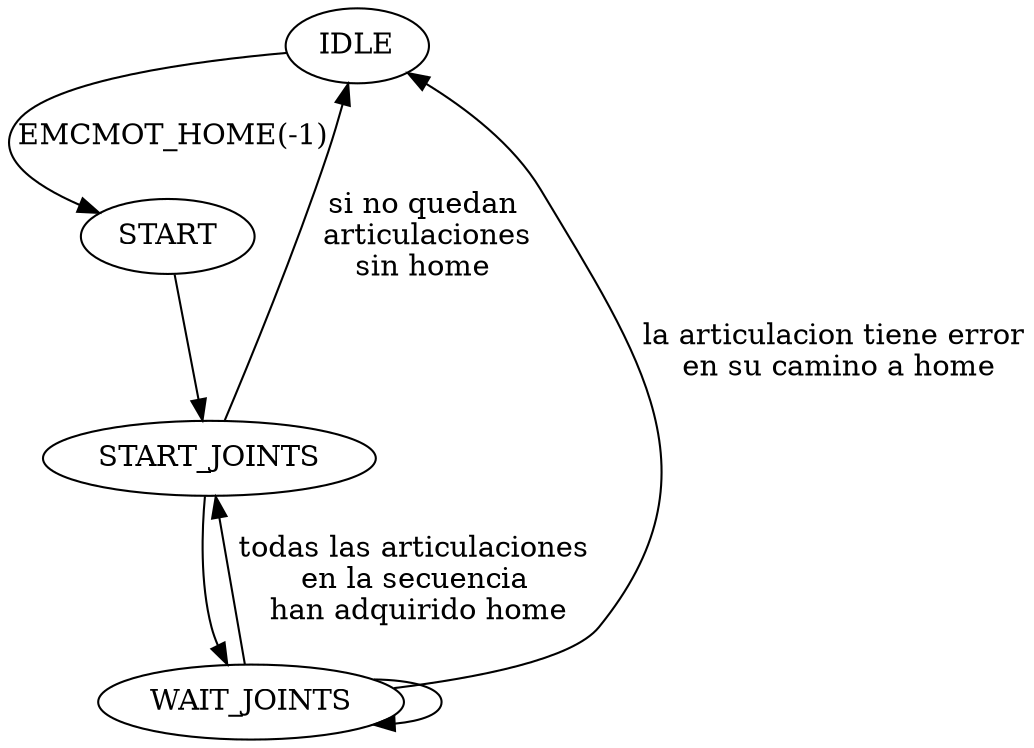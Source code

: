 digraph net {
  IDLE;
  START_JOINTS;
  START;
  WAIT_JOINTS;

  IDLE -> START [label="EMCMOT_HOME(-1)"];
  START -> START_JOINTS;
  START_JOINTS -> WAIT_JOINTS;
  WAIT_JOINTS -> START_JOINTS [label="todas las articulaciones\nen la secuencia\n han adquirido home"];
  START_JOINTS -> IDLE [label="si no quedan\n articulaciones\nsin home"];
  WAIT_JOINTS -> IDLE [label="la articulacion tiene error\n en su camino a home"];
  WAIT_JOINTS -> WAIT_JOINTS;
}
